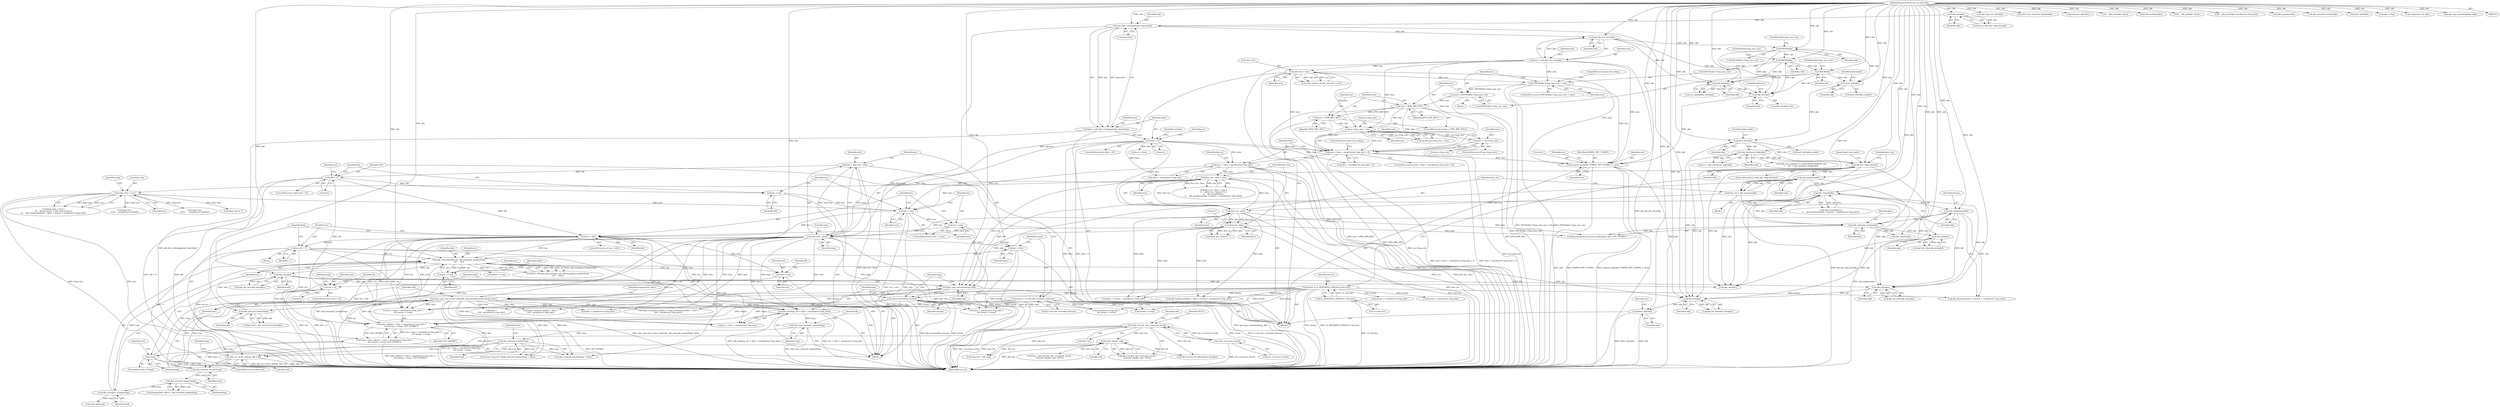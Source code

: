 digraph "0_linux_2423496af35d94a87156b063ea5cedffc10a70a1_0@API" {
"1000948" [label="(Call,kfree_skb(skb))"];
"1000945" [label="(Call,skb_dst(skb))"];
"1000842" [label="(Call,skb_copy_bits(skb, ptr, skb_transport_header(frag),\n\t\t\t\t     len))"];
"1000820" [label="(Call,skb_network_header(skb))"];
"1000807" [label="(Call,skb_copy_from_linear_data(skb, skb_network_header(frag), hlen))"];
"1000762" [label="(Call,ip6_copy_metadata(frag, skb))"];
"1000748" [label="(Call,!frag)"];
"1000733" [label="(Call,frag = alloc_skb(len + hlen + sizeof(struct frag_hdr) +\n\t\t\t\t hroom + troom, GFP_ATOMIC))"];
"1000735" [label="(Call,alloc_skb(len + hlen + sizeof(struct frag_hdr) +\n\t\t\t\t hroom + troom, GFP_ATOMIC))"];
"1000726" [label="(Call,len < left)"];
"1000719" [label="(Call,len > mtu)"];
"1000715" [label="(Call,len = left)"];
"1000710" [label="(Call,left > 0)"];
"1000858" [label="(Call,left > 0)"];
"1000848" [label="(Call,left -= len)"];
"1000690" [label="(Call,left = skb->len - hlen)"];
"1000692" [label="(Call,skb->len - hlen)"];
"1000201" [label="(Call,skb->len > mtu)"];
"1000190" [label="(Call,mtu = ip6_skb_dst_mtu(skb))"];
"1000192" [label="(Call,ip6_skb_dst_mtu(skb))"];
"1000173" [label="(Call,ip6_find_1stfragopt(skb, &prevhdr))"];
"1000131" [label="(Call,skb_dst(skb))"];
"1000122" [label="(MethodParameterIn,struct sk_buff *skb)"];
"1000321" [label="(Call,first_len - hlen)"];
"1000315" [label="(Call,first_len - hlen)"];
"1000307" [label="(Call,first_len = skb_pagelen(skb))"];
"1000309" [label="(Call,skb_pagelen(skb))"];
"1000303" [label="(Call,skb_has_frag_list(skb))"];
"1000291" [label="(Call,skb_checksum_help(skb))"];
"1000279" [label="(Call,ipv6_hdr(skb))"];
"1000274" [label="(Call,ipv6_hdr(skb))"];
"1000224" [label="(Call,IP6CB(skb))"];
"1000216" [label="(Call,IP6CB(skb))"];
"1000209" [label="(Call,IP6CB(skb))"];
"1000178" [label="(Call,hlen < 0)"];
"1000171" [label="(Call,hlen = ip6_find_1stfragopt(skb, &prevhdr))"];
"1000339" [label="(Call,frag->len > mtu)"];
"1000314" [label="(Call,first_len - hlen > mtu)"];
"1000262" [label="(Call,mtu -= hlen + sizeof(struct frag_hdr))"];
"1000253" [label="(Call,mtu < hlen + sizeof(struct frag_hdr) + 8)"];
"1000247" [label="(Call,mtu = np->frag_size)"];
"1000237" [label="(Call,np->frag_size < mtu)"];
"1000228" [label="(Call,mtu < IPV6_MIN_MTU)"];
"1000221" [label="(Call,mtu = IP6CB(skb)->frag_max_size)"];
"1000214" [label="(Call,IP6CB(skb)->frag_max_size > mtu)"];
"1000231" [label="(Call,mtu = IPV6_MIN_MTU)"];
"1000722" [label="(Call,len = mtu)"];
"1000730" [label="(Call,len &= ~7)"];
"1000765" [label="(Call,skb_reserve(frag, hroom))"];
"1000294" [label="(Call,hroom = LL_RESERVED_SPACE(rt->dst.dev))"];
"1000296" [label="(Call,LL_RESERVED_SPACE(rt->dst.dev))"];
"1000700" [label="(Call,troom = rt->dst.dev->needed_tailroom)"];
"1000897" [label="(Call,skb_dst(skb))"];
"1000329" [label="(Call,skb_headroom(skb))"];
"1000326" [label="(Call,skb_cloned(skb))"];
"1000809" [label="(Call,skb_network_header(frag))"];
"1000802" [label="(Call,skb_set_owner_w(frag, skb->sk))"];
"1000783" [label="(Call,skb_network_header(frag))"];
"1000776" [label="(Call,skb_reset_network_header(frag))"];
"1000768" [label="(Call,skb_put(frag, len + hlen + sizeof(struct frag_hdr)))"];
"1000143" [label="(Call,inet6_sk(skb->sk))"];
"1000137" [label="(Call,skb->sk && !dev_recursion_level())"];
"1000141" [label="(Call,!dev_recursion_level())"];
"1000879" [label="(Call,ptr += len)"];
"1000697" [label="(Call,ptr = hlen)"];
"1000845" [label="(Call,skb_transport_header(frag))"];
"1000814" [label="(Call,skb_network_header(frag))"];
"1000754" [label="(Call,skb_dst(skb))"];
"1000932" [label="(Call,icmpv6_send(skb, ICMPV6_PKT_TOOBIG, 0, mtu))"];
"1000929" [label="(Call,skb_dst(skb))"];
"1000917" [label="(Call,skb_dst(skb))"];
"1000420" [label="(Call,skb_dst(skb))"];
"1000409" [label="(Call,skb_network_header(skb))"];
"1000869" [label="(Call,ipv6_hdr(frag))"];
"1000731" [label="(Identifier,len)"];
"1000700" [label="(Call,troom = rt->dst.dev->needed_tailroom)"];
"1000227" [label="(ControlStructure,if (mtu < IPV6_MIN_MTU))"];
"1000419" [label="(Call,ip6_dst_idev(skb_dst(skb)))"];
"1000171" [label="(Call,hlen = ip6_find_1stfragopt(skb, &prevhdr))"];
"1000307" [label="(Call,first_len = skb_pagelen(skb))"];
"1000141" [label="(Call,!dev_recursion_level())"];
"1000193" [label="(Identifier,skb)"];
"1000202" [label="(Call,skb->len)"];
"1000930" [label="(Identifier,skb)"];
"1000786" [label="(Call,frag->transport_header = (frag->network_header + hlen +\n\t\t\t\t\t  sizeof(struct frag_hdr)))"];
"1000693" [label="(Call,skb->len)"];
"1000129" [label="(Call,(struct rt6_info *)skb_dst(skb))"];
"1000324" [label="(Literal,7)"];
"1000295" [label="(Identifier,hroom)"];
"1000764" [label="(Identifier,skb)"];
"1000726" [label="(Call,len < left)"];
"1000689" [label="(JumpTarget,slow_path:)"];
"1000330" [label="(Identifier,skb)"];
"1000327" [label="(Identifier,skb)"];
"1000718" [label="(ControlStructure,if (len > mtu))"];
"1000233" [label="(Identifier,IPV6_MIN_MTU)"];
"1000302" [label="(ControlStructure,if (skb_has_frag_list(skb)))"];
"1000782" [label="(Call,skb_network_header(frag) + hlen)"];
"1000254" [label="(Identifier,mtu)"];
"1000765" [label="(Call,skb_reserve(frag, hroom))"];
"1000269" [label="(Identifier,frag_id)"];
"1000821" [label="(Identifier,skb)"];
"1000780" [label="(Call,(struct frag_hdr *)(skb_network_header(frag) + hlen))"];
"1000932" [label="(Call,icmpv6_send(skb, ICMPV6_PKT_TOOBIG, 0, mtu))"];
"1000210" [label="(Identifier,skb)"];
"1000223" [label="(Call,IP6CB(skb)->frag_max_size)"];
"1000218" [label="(FieldIdentifier,frag_max_size)"];
"1000243" [label="(ControlStructure,if (np->frag_size))"];
"1000212" [label="(Block,)"];
"1000296" [label="(Call,LL_RESERVED_SPACE(rt->dst.dev))"];
"1000783" [label="(Call,skb_network_header(frag))"];
"1000912" [label="(Call,skb->sk && dst_allfrag(skb_dst(skb)))"];
"1000727" [label="(Identifier,len)"];
"1000431" [label="(Call,skb_shinfo(skb))"];
"1000747" [label="(ControlStructure,if (!frag))"];
"1000262" [label="(Call,mtu -= hlen + sizeof(struct frag_hdr))"];
"1000859" [label="(Identifier,left)"];
"1000844" [label="(Identifier,ptr)"];
"1000255" [label="(Call,hlen + sizeof(struct frag_hdr) + 8)"];
"1000813" [label="(Identifier,fragnexthdr_offset)"];
"1000785" [label="(Identifier,hlen)"];
"1000377" [label="(Call,frag->sk = skb->sk)"];
"1000901" [label="(Identifier,net)"];
"1000297" [label="(Call,rt->dst.dev)"];
"1000847" [label="(Identifier,len)"];
"1000820" [label="(Call,skb_network_header(skb))"];
"1000221" [label="(Call,mtu = IP6CB(skb)->frag_max_size)"];
"1000187" [label="(Identifier,nexthdr)"];
"1000723" [label="(Identifier,len)"];
"1000794" [label="(Call,hlen +\n\t\t\t\t\t  sizeof(struct frag_hdr))"];
"1000183" [label="(Identifier,err)"];
"1000949" [label="(Identifier,skb)"];
"1000338" [label="(Call,frag->len > mtu ||\n\t\t\t    ((frag->len & 7) && frag->next) ||\n\t\t\t    skb_headroom(frag) < (hlen + hroom + sizeof(struct frag_hdr)))"];
"1000807" [label="(Call,skb_copy_from_linear_data(skb, skb_network_header(frag), hlen))"];
"1000328" [label="(Call,skb_headroom(skb) < (hroom + sizeof(struct frag_hdr)))"];
"1000354" [label="(Call,skb_headroom(frag) < (hlen + hroom + sizeof(struct frag_hdr)))"];
"1000138" [label="(Call,skb->sk)"];
"1000846" [label="(Identifier,frag)"];
"1000326" [label="(Call,skb_cloned(skb))"];
"1000896" [label="(Call,ip6_dst_idev(skb_dst(skb)))"];
"1000944" [label="(Call,ip6_dst_idev(skb_dst(skb)))"];
"1000434" [label="(Call,skb_frag_list_init(skb))"];
"1000225" [label="(Identifier,skb)"];
"1000736" [label="(Call,len + hlen + sizeof(struct frag_hdr) +\n\t\t\t\t hroom + troom)"];
"1000314" [label="(Call,first_len - hlen > mtu)"];
"1000321" [label="(Call,first_len - hlen)"];
"1000172" [label="(Identifier,hlen)"];
"1000722" [label="(Call,len = mtu)"];
"1000215" [label="(Call,IP6CB(skb)->frag_max_size)"];
"1000348" [label="(Identifier,frag)"];
"1000815" [label="(Identifier,frag)"];
"1000934" [label="(Identifier,ICMPV6_PKT_TOOBIG)"];
"1000409" [label="(Call,skb_network_header(skb))"];
"1000790" [label="(Call,frag->network_header + hlen +\n\t\t\t\t\t  sizeof(struct frag_hdr))"];
"1000320" [label="(Call,(first_len - hlen) & 7)"];
"1000281" [label="(FieldIdentifier,saddr)"];
"1000743" [label="(Call,hroom + troom)"];
"1000274" [label="(Call,ipv6_hdr(skb))"];
"1000217" [label="(Identifier,skb)"];
"1000174" [label="(Identifier,skb)"];
"1000733" [label="(Call,frag = alloc_skb(len + hlen + sizeof(struct frag_hdr) +\n\t\t\t\t hroom + troom, GFP_ATOMIC))"];
"1000248" [label="(Identifier,mtu)"];
"1000809" [label="(Call,skb_network_header(frag))"];
"1000137" [label="(Call,skb->sk && !dev_recursion_level())"];
"1000124" [label="(Block,)"];
"1000318" [label="(Identifier,mtu)"];
"1000697" [label="(Call,ptr = hlen)"];
"1000261" [label="(ControlStructure,goto fail_toobig;)"];
"1000214" [label="(Call,IP6CB(skb)->frag_max_size > mtu)"];
"1000763" [label="(Identifier,frag)"];
"1000716" [label="(Identifier,len)"];
"1000147" [label="(Identifier,NULL)"];
"1000273" [label="(Call,ipv6_hdr(skb)->daddr)"];
"1000903" [label="(Call,skb_dst(skb))"];
"1000450" [label="(Call,skb_reset_network_header(skb))"];
"1000933" [label="(Identifier,skb)"];
"1000213" [label="(ControlStructure,if (IP6CB(skb)->frag_max_size > mtu))"];
"1000323" [label="(Identifier,hlen)"];
"1000122" [label="(MethodParameterIn,struct sk_buff *skb)"];
"1000224" [label="(Call,IP6CB(skb))"];
"1000691" [label="(Identifier,left)"];
"1000710" [label="(Call,left > 0)"];
"1000696" [label="(Identifier,hlen)"];
"1000810" [label="(Identifier,frag)"];
"1000241" [label="(Identifier,mtu)"];
"1000766" [label="(Identifier,frag)"];
"1000175" [label="(Call,&prevhdr)"];
"1000408" [label="(Call,kmemdup(skb_network_header(skb), hlen, GFP_ATOMIC))"];
"1000178" [label="(Call,hlen < 0)"];
"1000929" [label="(Call,skb_dst(skb))"];
"1000712" [label="(Literal,0)"];
"1000304" [label="(Identifier,skb)"];
"1000883" [label="(Identifier,offset)"];
"1000762" [label="(Call,ip6_copy_metadata(frag, skb))"];
"1000717" [label="(Identifier,left)"];
"1000292" [label="(Identifier,skb)"];
"1000754" [label="(Call,skb_dst(skb))"];
"1000845" [label="(Call,skb_transport_header(frag))"];
"1000275" [label="(Identifier,skb)"];
"1000228" [label="(Call,mtu < IPV6_MIN_MTU)"];
"1000713" [label="(Block,)"];
"1000143" [label="(Call,inet6_sk(skb->sk))"];
"1000724" [label="(Identifier,mtu)"];
"1000331" [label="(Call,hroom + sizeof(struct frag_hdr))"];
"1000777" [label="(Identifier,frag)"];
"1000359" [label="(Call,hroom + sizeof(struct frag_hdr))"];
"1000173" [label="(Call,ip6_find_1stfragopt(skb, &prevhdr))"];
"1000719" [label="(Call,len > mtu)"];
"1000222" [label="(Identifier,mtu)"];
"1000772" [label="(Call,hlen + sizeof(struct frag_hdr))"];
"1000720" [label="(Identifier,len)"];
"1000748" [label="(Call,!frag)"];
"1000945" [label="(Call,skb_dst(skb))"];
"1000735" [label="(Call,alloc_skb(len + hlen + sizeof(struct frag_hdr) +\n\t\t\t\t hroom + troom, GFP_ATOMIC))"];
"1000357" [label="(Call,hlen + hroom + sizeof(struct frag_hdr))"];
"1000134" [label="(Call,*np = skb->sk && !dev_recursion_level() ?\n\t\t\t\tinet6_sk(skb->sk) : NULL)"];
"1000322" [label="(Identifier,first_len)"];
"1000315" [label="(Call,first_len - hlen)"];
"1000236" [label="(Identifier,np)"];
"1000729" [label="(Block,)"];
"1000768" [label="(Call,skb_put(frag, len + hlen + sizeof(struct frag_hdr)))"];
"1000280" [label="(Identifier,skb)"];
"1000235" [label="(Call,np && np->frag_size < mtu)"];
"1000196" [label="(Call,!skb->ignore_df && skb->len > mtu)"];
"1000906" [label="(Call,consume_skb(skb))"];
"1000309" [label="(Call,skb_pagelen(skb))"];
"1000863" [label="(Identifier,fh)"];
"1000447" [label="(Call,__skb_push(skb, hlen))"];
"1000849" [label="(Identifier,left)"];
"1000488" [label="(Call,skb_headlen(skb))"];
"1000587" [label="(Call,frag->len -\n\t\t\t\t\t\t      sizeof(struct ipv6hdr))"];
"1000740" [label="(Call,sizeof(struct frag_hdr) +\n\t\t\t\t hroom + troom)"];
"1000436" [label="(Call,__skb_pull(skb, hlen))"];
"1000144" [label="(Call,skb->sk)"];
"1000928" [label="(Call,skb_dst(skb)->dev)"];
"1000841" [label="(Call,BUG_ON(skb_copy_bits(skb, ptr, skb_transport_header(frag),\n\t\t\t\t     len)))"];
"1000316" [label="(Identifier,first_len)"];
"1000283" [label="(Call,skb->ip_summed == CHECKSUM_PARTIAL &&\n\t    (err = skb_checksum_help(skb)))"];
"1000725" [label="(ControlStructure,if (len < left))"];
"1000305" [label="(Block,)"];
"1000289" [label="(Call,err = skb_checksum_help(skb))"];
"1000252" [label="(ControlStructure,if (mtu < hlen + sizeof(struct frag_hdr) + 8))"];
"1000755" [label="(Identifier,skb)"];
"1000421" [label="(Identifier,skb)"];
"1000339" [label="(Call,frag->len > mtu)"];
"1000690" [label="(Call,left = skb->len - hlen)"];
"1000952" [label="(MethodReturn,int)"];
"1000303" [label="(Call,skb_has_frag_list(skb))"];
"1000850" [label="(Identifier,len)"];
"1000219" [label="(Identifier,mtu)"];
"1000804" [label="(Call,skb->sk)"];
"1000752" [label="(Identifier,net)"];
"1000443" [label="(Call,__skb_push(skb, sizeof(struct frag_hdr)))"];
"1000699" [label="(Identifier,hlen)"];
"1000294" [label="(Call,hroom = LL_RESERVED_SPACE(rt->dst.dev))"];
"1000946" [label="(Identifier,skb)"];
"1000734" [label="(Identifier,frag)"];
"1000779" [label="(Identifier,fh)"];
"1000698" [label="(Identifier,ptr)"];
"1000229" [label="(Identifier,mtu)"];
"1000728" [label="(Identifier,left)"];
"1000340" [label="(Call,frag->len)"];
"1000808" [label="(Identifier,skb)"];
"1000332" [label="(Identifier,hroom)"];
"1000192" [label="(Call,ip6_skb_dst_mtu(skb))"];
"1000177" [label="(ControlStructure,if (hlen < 0))"];
"1000898" [label="(Identifier,skb)"];
"1000231" [label="(Call,mtu = IPV6_MIN_MTU)"];
"1000818" [label="(Call,prevhdr - skb_network_header(skb))"];
"1000784" [label="(Identifier,frag)"];
"1000346" [label="(Call,frag->len & 7)"];
"1000480" [label="(Call,skb_pagelen(skb))"];
"1000182" [label="(Call,err = hlen)"];
"1000948" [label="(Call,kfree_skb(skb))"];
"1000879" [label="(Call,ptr += len)"];
"1000343" [label="(Identifier,mtu)"];
"1000131" [label="(Call,skb_dst(skb))"];
"1000453" [label="(Call,skb_network_header(skb))"];
"1000497" [label="(Call,ipv6_hdr(skb))"];
"1000132" [label="(Identifier,skb)"];
"1000951" [label="(Identifier,err)"];
"1000619" [label="(Call,skb = frag)"];
"1000249" [label="(Call,np->frag_size)"];
"1000848" [label="(Call,left -= len)"];
"1000278" [label="(Call,ipv6_hdr(skb)->saddr)"];
"1000598" [label="(Call,output(net, sk, skb))"];
"1000179" [label="(Identifier,hlen)"];
"1000279" [label="(Call,ipv6_hdr(skb))"];
"1000769" [label="(Identifier,frag)"];
"1000702" [label="(Call,rt->dst.dev->needed_tailroom)"];
"1000798" [label="(ControlStructure,if (skb->sk))"];
"1000593" [label="(Call,ip6_copy_metadata(frag, skb))"];
"1000918" [label="(Identifier,skb)"];
"1000237" [label="(Call,np->frag_size < mtu)"];
"1000882" [label="(Call,offset += len)"];
"1000209" [label="(Call,IP6CB(skb))"];
"1000226" [label="(FieldIdentifier,frag_max_size)"];
"1000145" [label="(Identifier,skb)"];
"1000142" [label="(Call,dev_recursion_level())"];
"1000205" [label="(Identifier,mtu)"];
"1000814" [label="(Call,skb_network_header(frag))"];
"1000881" [label="(Identifier,len)"];
"1000853" [label="(Identifier,fh)"];
"1000325" [label="(Call,skb_cloned(skb) ||\n\t\t    skb_headroom(skb) < (hroom + sizeof(struct frag_hdr)))"];
"1000916" [label="(Call,dst_allfrag(skb_dst(skb)))"];
"1000770" [label="(Call,len + hlen + sizeof(struct frag_hdr))"];
"1000858" [label="(Call,left > 0)"];
"1000238" [label="(Call,np->frag_size)"];
"1000308" [label="(Identifier,first_len)"];
"1000730" [label="(Call,len &= ~7)"];
"1000201" [label="(Call,skb->len > mtu)"];
"1000211" [label="(FieldIdentifier,frag_max_size)"];
"1000253" [label="(Call,mtu < hlen + sizeof(struct frag_hdr) + 8)"];
"1000291" [label="(Call,skb_checksum_help(skb))"];
"1000732" [label="(Identifier,~7)"];
"1000317" [label="(Identifier,hlen)"];
"1000329" [label="(Call,skb_headroom(skb))"];
"1000208" [label="(Call,IP6CB(skb)->frag_max_size)"];
"1000803" [label="(Identifier,frag)"];
"1000180" [label="(Literal,0)"];
"1000276" [label="(FieldIdentifier,daddr)"];
"1000232" [label="(Identifier,mtu)"];
"1000897" [label="(Call,skb_dst(skb))"];
"1000873" [label="(Call,frag->len -\n\t\t\t\t\t\t    sizeof(struct ipv6hdr))"];
"1000753" [label="(Call,ip6_dst_idev(skb_dst(skb)))"];
"1000410" [label="(Identifier,skb)"];
"1000936" [label="(Identifier,mtu)"];
"1000216" [label="(Call,IP6CB(skb))"];
"1000264" [label="(Call,hlen + sizeof(struct frag_hdr))"];
"1000190" [label="(Call,mtu = ip6_skb_dst_mtu(skb))"];
"1000746" [label="(Identifier,GFP_ATOMIC)"];
"1000917" [label="(Call,skb_dst(skb))"];
"1000313" [label="(Call,first_len - hlen > mtu ||\n\t\t    ((first_len - hlen) & 7) ||\n\t\t    skb_cloned(skb) ||\n\t\t    skb_headroom(skb) < (hroom + sizeof(struct frag_hdr)))"];
"1000767" [label="(Identifier,hroom)"];
"1000310" [label="(Identifier,skb)"];
"1000136" [label="(Call,skb->sk && !dev_recursion_level() ?\n\t\t\t\tinet6_sk(skb->sk) : NULL)"];
"1000721" [label="(Identifier,mtu)"];
"1000711" [label="(Identifier,left)"];
"1000191" [label="(Identifier,mtu)"];
"1000880" [label="(Identifier,ptr)"];
"1000935" [label="(Literal,0)"];
"1000709" [label="(ControlStructure,while (left > 0))"];
"1000931" [label="(FieldIdentifier,dev)"];
"1000247" [label="(Call,mtu = np->frag_size)"];
"1000843" [label="(Identifier,skb)"];
"1000692" [label="(Call,skb->len - hlen)"];
"1000857" [label="(ControlStructure,if (left > 0))"];
"1000263" [label="(Identifier,mtu)"];
"1000220" [label="(ControlStructure,goto fail_toobig;)"];
"1000199" [label="(Identifier,skb)"];
"1000749" [label="(Identifier,frag)"];
"1000701" [label="(Identifier,troom)"];
"1000842" [label="(Call,skb_copy_bits(skb, ptr, skb_transport_header(frag),\n\t\t\t\t     len))"];
"1000860" [label="(Literal,0)"];
"1000230" [label="(Identifier,IPV6_MIN_MTU)"];
"1000738" [label="(Call,hlen + sizeof(struct frag_hdr) +\n\t\t\t\t hroom + troom)"];
"1000420" [label="(Call,skb_dst(skb))"];
"1000802" [label="(Call,skb_set_owner_w(frag, skb->sk))"];
"1000938" [label="(Identifier,err)"];
"1000870" [label="(Identifier,frag)"];
"1000715" [label="(Call,len = left)"];
"1000811" [label="(Identifier,hlen)"];
"1000812" [label="(Call,fragnexthdr_offset = skb_network_header(frag))"];
"1000776" [label="(Call,skb_reset_network_header(frag))"];
"1000411" [label="(Identifier,hlen)"];
"1000948" -> "1000124"  [label="AST: "];
"1000948" -> "1000949"  [label="CFG: "];
"1000949" -> "1000948"  [label="AST: "];
"1000951" -> "1000948"  [label="CFG: "];
"1000948" -> "1000952"  [label="DDG: kfree_skb(skb)"];
"1000948" -> "1000952"  [label="DDG: skb"];
"1000945" -> "1000948"  [label="DDG: skb"];
"1000122" -> "1000948"  [label="DDG: skb"];
"1000945" -> "1000944"  [label="AST: "];
"1000945" -> "1000946"  [label="CFG: "];
"1000946" -> "1000945"  [label="AST: "];
"1000944" -> "1000945"  [label="CFG: "];
"1000945" -> "1000944"  [label="DDG: skb"];
"1000842" -> "1000945"  [label="DDG: skb"];
"1000291" -> "1000945"  [label="DDG: skb"];
"1000279" -> "1000945"  [label="DDG: skb"];
"1000754" -> "1000945"  [label="DDG: skb"];
"1000932" -> "1000945"  [label="DDG: skb"];
"1000173" -> "1000945"  [label="DDG: skb"];
"1000420" -> "1000945"  [label="DDG: skb"];
"1000122" -> "1000945"  [label="DDG: skb"];
"1000842" -> "1000841"  [label="AST: "];
"1000842" -> "1000847"  [label="CFG: "];
"1000843" -> "1000842"  [label="AST: "];
"1000844" -> "1000842"  [label="AST: "];
"1000845" -> "1000842"  [label="AST: "];
"1000847" -> "1000842"  [label="AST: "];
"1000841" -> "1000842"  [label="CFG: "];
"1000842" -> "1000952"  [label="DDG: skb_transport_header(frag)"];
"1000842" -> "1000841"  [label="DDG: skb"];
"1000842" -> "1000841"  [label="DDG: ptr"];
"1000842" -> "1000841"  [label="DDG: skb_transport_header(frag)"];
"1000842" -> "1000841"  [label="DDG: len"];
"1000820" -> "1000842"  [label="DDG: skb"];
"1000122" -> "1000842"  [label="DDG: skb"];
"1000879" -> "1000842"  [label="DDG: ptr"];
"1000697" -> "1000842"  [label="DDG: ptr"];
"1000845" -> "1000842"  [label="DDG: frag"];
"1000726" -> "1000842"  [label="DDG: len"];
"1000730" -> "1000842"  [label="DDG: len"];
"1000842" -> "1000848"  [label="DDG: len"];
"1000842" -> "1000879"  [label="DDG: len"];
"1000842" -> "1000879"  [label="DDG: ptr"];
"1000842" -> "1000882"  [label="DDG: len"];
"1000842" -> "1000897"  [label="DDG: skb"];
"1000820" -> "1000818"  [label="AST: "];
"1000820" -> "1000821"  [label="CFG: "];
"1000821" -> "1000820"  [label="AST: "];
"1000818" -> "1000820"  [label="CFG: "];
"1000820" -> "1000818"  [label="DDG: skb"];
"1000807" -> "1000820"  [label="DDG: skb"];
"1000122" -> "1000820"  [label="DDG: skb"];
"1000807" -> "1000713"  [label="AST: "];
"1000807" -> "1000811"  [label="CFG: "];
"1000808" -> "1000807"  [label="AST: "];
"1000809" -> "1000807"  [label="AST: "];
"1000811" -> "1000807"  [label="AST: "];
"1000813" -> "1000807"  [label="CFG: "];
"1000807" -> "1000952"  [label="DDG: skb_copy_from_linear_data(skb, skb_network_header(frag), hlen)"];
"1000807" -> "1000952"  [label="DDG: hlen"];
"1000807" -> "1000735"  [label="DDG: hlen"];
"1000807" -> "1000736"  [label="DDG: hlen"];
"1000807" -> "1000738"  [label="DDG: hlen"];
"1000807" -> "1000768"  [label="DDG: hlen"];
"1000807" -> "1000770"  [label="DDG: hlen"];
"1000807" -> "1000772"  [label="DDG: hlen"];
"1000807" -> "1000780"  [label="DDG: hlen"];
"1000807" -> "1000782"  [label="DDG: hlen"];
"1000807" -> "1000786"  [label="DDG: hlen"];
"1000807" -> "1000790"  [label="DDG: hlen"];
"1000807" -> "1000794"  [label="DDG: hlen"];
"1000762" -> "1000807"  [label="DDG: skb"];
"1000122" -> "1000807"  [label="DDG: skb"];
"1000809" -> "1000807"  [label="DDG: frag"];
"1000692" -> "1000807"  [label="DDG: hlen"];
"1000762" -> "1000713"  [label="AST: "];
"1000762" -> "1000764"  [label="CFG: "];
"1000763" -> "1000762"  [label="AST: "];
"1000764" -> "1000762"  [label="AST: "];
"1000766" -> "1000762"  [label="CFG: "];
"1000762" -> "1000952"  [label="DDG: ip6_copy_metadata(frag, skb)"];
"1000748" -> "1000762"  [label="DDG: frag"];
"1000309" -> "1000762"  [label="DDG: skb"];
"1000303" -> "1000762"  [label="DDG: skb"];
"1000897" -> "1000762"  [label="DDG: skb"];
"1000329" -> "1000762"  [label="DDG: skb"];
"1000326" -> "1000762"  [label="DDG: skb"];
"1000122" -> "1000762"  [label="DDG: skb"];
"1000762" -> "1000765"  [label="DDG: frag"];
"1000748" -> "1000747"  [label="AST: "];
"1000748" -> "1000749"  [label="CFG: "];
"1000749" -> "1000748"  [label="AST: "];
"1000752" -> "1000748"  [label="CFG: "];
"1000763" -> "1000748"  [label="CFG: "];
"1000748" -> "1000952"  [label="DDG: !frag"];
"1000748" -> "1000952"  [label="DDG: frag"];
"1000733" -> "1000748"  [label="DDG: frag"];
"1000733" -> "1000713"  [label="AST: "];
"1000733" -> "1000735"  [label="CFG: "];
"1000734" -> "1000733"  [label="AST: "];
"1000735" -> "1000733"  [label="AST: "];
"1000749" -> "1000733"  [label="CFG: "];
"1000733" -> "1000952"  [label="DDG: alloc_skb(len + hlen + sizeof(struct frag_hdr) +\n\t\t\t\t hroom + troom, GFP_ATOMIC)"];
"1000735" -> "1000733"  [label="DDG: len + hlen + sizeof(struct frag_hdr) +\n\t\t\t\t hroom + troom"];
"1000735" -> "1000733"  [label="DDG: GFP_ATOMIC"];
"1000735" -> "1000746"  [label="CFG: "];
"1000736" -> "1000735"  [label="AST: "];
"1000746" -> "1000735"  [label="AST: "];
"1000735" -> "1000952"  [label="DDG: GFP_ATOMIC"];
"1000735" -> "1000952"  [label="DDG: len + hlen + sizeof(struct frag_hdr) +\n\t\t\t\t hroom + troom"];
"1000726" -> "1000735"  [label="DDG: len"];
"1000730" -> "1000735"  [label="DDG: len"];
"1000692" -> "1000735"  [label="DDG: hlen"];
"1000765" -> "1000735"  [label="DDG: hroom"];
"1000294" -> "1000735"  [label="DDG: hroom"];
"1000700" -> "1000735"  [label="DDG: troom"];
"1000726" -> "1000725"  [label="AST: "];
"1000726" -> "1000728"  [label="CFG: "];
"1000727" -> "1000726"  [label="AST: "];
"1000728" -> "1000726"  [label="AST: "];
"1000731" -> "1000726"  [label="CFG: "];
"1000734" -> "1000726"  [label="CFG: "];
"1000726" -> "1000952"  [label="DDG: len < left"];
"1000726" -> "1000952"  [label="DDG: left"];
"1000719" -> "1000726"  [label="DDG: len"];
"1000722" -> "1000726"  [label="DDG: len"];
"1000710" -> "1000726"  [label="DDG: left"];
"1000726" -> "1000730"  [label="DDG: len"];
"1000726" -> "1000736"  [label="DDG: len"];
"1000726" -> "1000768"  [label="DDG: len"];
"1000726" -> "1000770"  [label="DDG: len"];
"1000726" -> "1000848"  [label="DDG: left"];
"1000719" -> "1000718"  [label="AST: "];
"1000719" -> "1000721"  [label="CFG: "];
"1000720" -> "1000719"  [label="AST: "];
"1000721" -> "1000719"  [label="AST: "];
"1000723" -> "1000719"  [label="CFG: "];
"1000727" -> "1000719"  [label="CFG: "];
"1000719" -> "1000952"  [label="DDG: mtu"];
"1000719" -> "1000952"  [label="DDG: len > mtu"];
"1000715" -> "1000719"  [label="DDG: len"];
"1000339" -> "1000719"  [label="DDG: mtu"];
"1000314" -> "1000719"  [label="DDG: mtu"];
"1000262" -> "1000719"  [label="DDG: mtu"];
"1000719" -> "1000722"  [label="DDG: mtu"];
"1000715" -> "1000713"  [label="AST: "];
"1000715" -> "1000717"  [label="CFG: "];
"1000716" -> "1000715"  [label="AST: "];
"1000717" -> "1000715"  [label="AST: "];
"1000720" -> "1000715"  [label="CFG: "];
"1000710" -> "1000715"  [label="DDG: left"];
"1000710" -> "1000709"  [label="AST: "];
"1000710" -> "1000712"  [label="CFG: "];
"1000711" -> "1000710"  [label="AST: "];
"1000712" -> "1000710"  [label="AST: "];
"1000716" -> "1000710"  [label="CFG: "];
"1000901" -> "1000710"  [label="CFG: "];
"1000710" -> "1000952"  [label="DDG: left"];
"1000710" -> "1000952"  [label="DDG: left > 0"];
"1000858" -> "1000710"  [label="DDG: left"];
"1000690" -> "1000710"  [label="DDG: left"];
"1000858" -> "1000857"  [label="AST: "];
"1000858" -> "1000860"  [label="CFG: "];
"1000859" -> "1000858"  [label="AST: "];
"1000860" -> "1000858"  [label="AST: "];
"1000863" -> "1000858"  [label="CFG: "];
"1000870" -> "1000858"  [label="CFG: "];
"1000858" -> "1000952"  [label="DDG: left > 0"];
"1000858" -> "1000952"  [label="DDG: left"];
"1000848" -> "1000858"  [label="DDG: left"];
"1000848" -> "1000713"  [label="AST: "];
"1000848" -> "1000850"  [label="CFG: "];
"1000849" -> "1000848"  [label="AST: "];
"1000850" -> "1000848"  [label="AST: "];
"1000853" -> "1000848"  [label="CFG: "];
"1000690" -> "1000124"  [label="AST: "];
"1000690" -> "1000692"  [label="CFG: "];
"1000691" -> "1000690"  [label="AST: "];
"1000692" -> "1000690"  [label="AST: "];
"1000698" -> "1000690"  [label="CFG: "];
"1000690" -> "1000952"  [label="DDG: skb->len - hlen"];
"1000692" -> "1000690"  [label="DDG: skb->len"];
"1000692" -> "1000690"  [label="DDG: hlen"];
"1000692" -> "1000696"  [label="CFG: "];
"1000693" -> "1000692"  [label="AST: "];
"1000696" -> "1000692"  [label="AST: "];
"1000692" -> "1000952"  [label="DDG: skb->len"];
"1000201" -> "1000692"  [label="DDG: skb->len"];
"1000321" -> "1000692"  [label="DDG: hlen"];
"1000315" -> "1000692"  [label="DDG: hlen"];
"1000178" -> "1000692"  [label="DDG: hlen"];
"1000692" -> "1000697"  [label="DDG: hlen"];
"1000692" -> "1000736"  [label="DDG: hlen"];
"1000692" -> "1000738"  [label="DDG: hlen"];
"1000692" -> "1000768"  [label="DDG: hlen"];
"1000692" -> "1000770"  [label="DDG: hlen"];
"1000692" -> "1000772"  [label="DDG: hlen"];
"1000692" -> "1000780"  [label="DDG: hlen"];
"1000692" -> "1000782"  [label="DDG: hlen"];
"1000692" -> "1000786"  [label="DDG: hlen"];
"1000692" -> "1000790"  [label="DDG: hlen"];
"1000692" -> "1000794"  [label="DDG: hlen"];
"1000201" -> "1000196"  [label="AST: "];
"1000201" -> "1000205"  [label="CFG: "];
"1000202" -> "1000201"  [label="AST: "];
"1000205" -> "1000201"  [label="AST: "];
"1000196" -> "1000201"  [label="CFG: "];
"1000201" -> "1000952"  [label="DDG: skb->len"];
"1000201" -> "1000196"  [label="DDG: skb->len"];
"1000201" -> "1000196"  [label="DDG: mtu"];
"1000190" -> "1000201"  [label="DDG: mtu"];
"1000201" -> "1000214"  [label="DDG: mtu"];
"1000201" -> "1000237"  [label="DDG: mtu"];
"1000201" -> "1000253"  [label="DDG: mtu"];
"1000201" -> "1000932"  [label="DDG: mtu"];
"1000190" -> "1000124"  [label="AST: "];
"1000190" -> "1000192"  [label="CFG: "];
"1000191" -> "1000190"  [label="AST: "];
"1000192" -> "1000190"  [label="AST: "];
"1000199" -> "1000190"  [label="CFG: "];
"1000190" -> "1000952"  [label="DDG: ip6_skb_dst_mtu(skb)"];
"1000192" -> "1000190"  [label="DDG: skb"];
"1000190" -> "1000214"  [label="DDG: mtu"];
"1000190" -> "1000237"  [label="DDG: mtu"];
"1000190" -> "1000253"  [label="DDG: mtu"];
"1000190" -> "1000932"  [label="DDG: mtu"];
"1000192" -> "1000193"  [label="CFG: "];
"1000193" -> "1000192"  [label="AST: "];
"1000173" -> "1000192"  [label="DDG: skb"];
"1000122" -> "1000192"  [label="DDG: skb"];
"1000192" -> "1000209"  [label="DDG: skb"];
"1000192" -> "1000917"  [label="DDG: skb"];
"1000192" -> "1000929"  [label="DDG: skb"];
"1000173" -> "1000171"  [label="AST: "];
"1000173" -> "1000175"  [label="CFG: "];
"1000174" -> "1000173"  [label="AST: "];
"1000175" -> "1000173"  [label="AST: "];
"1000171" -> "1000173"  [label="CFG: "];
"1000173" -> "1000952"  [label="DDG: &prevhdr"];
"1000173" -> "1000171"  [label="DDG: skb"];
"1000173" -> "1000171"  [label="DDG: &prevhdr"];
"1000131" -> "1000173"  [label="DDG: skb"];
"1000122" -> "1000173"  [label="DDG: skb"];
"1000131" -> "1000129"  [label="AST: "];
"1000131" -> "1000132"  [label="CFG: "];
"1000132" -> "1000131"  [label="AST: "];
"1000129" -> "1000131"  [label="CFG: "];
"1000131" -> "1000129"  [label="DDG: skb"];
"1000122" -> "1000131"  [label="DDG: skb"];
"1000122" -> "1000119"  [label="AST: "];
"1000122" -> "1000952"  [label="DDG: skb"];
"1000122" -> "1000209"  [label="DDG: skb"];
"1000122" -> "1000216"  [label="DDG: skb"];
"1000122" -> "1000224"  [label="DDG: skb"];
"1000122" -> "1000274"  [label="DDG: skb"];
"1000122" -> "1000279"  [label="DDG: skb"];
"1000122" -> "1000291"  [label="DDG: skb"];
"1000122" -> "1000303"  [label="DDG: skb"];
"1000122" -> "1000309"  [label="DDG: skb"];
"1000122" -> "1000326"  [label="DDG: skb"];
"1000122" -> "1000329"  [label="DDG: skb"];
"1000122" -> "1000409"  [label="DDG: skb"];
"1000122" -> "1000420"  [label="DDG: skb"];
"1000122" -> "1000431"  [label="DDG: skb"];
"1000122" -> "1000434"  [label="DDG: skb"];
"1000122" -> "1000436"  [label="DDG: skb"];
"1000122" -> "1000443"  [label="DDG: skb"];
"1000122" -> "1000447"  [label="DDG: skb"];
"1000122" -> "1000450"  [label="DDG: skb"];
"1000122" -> "1000453"  [label="DDG: skb"];
"1000122" -> "1000480"  [label="DDG: skb"];
"1000122" -> "1000488"  [label="DDG: skb"];
"1000122" -> "1000497"  [label="DDG: skb"];
"1000122" -> "1000593"  [label="DDG: skb"];
"1000122" -> "1000598"  [label="DDG: skb"];
"1000122" -> "1000619"  [label="DDG: skb"];
"1000122" -> "1000754"  [label="DDG: skb"];
"1000122" -> "1000897"  [label="DDG: skb"];
"1000122" -> "1000903"  [label="DDG: skb"];
"1000122" -> "1000906"  [label="DDG: skb"];
"1000122" -> "1000917"  [label="DDG: skb"];
"1000122" -> "1000929"  [label="DDG: skb"];
"1000122" -> "1000932"  [label="DDG: skb"];
"1000321" -> "1000320"  [label="AST: "];
"1000321" -> "1000323"  [label="CFG: "];
"1000322" -> "1000321"  [label="AST: "];
"1000323" -> "1000321"  [label="AST: "];
"1000324" -> "1000321"  [label="CFG: "];
"1000321" -> "1000952"  [label="DDG: first_len"];
"1000321" -> "1000320"  [label="DDG: first_len"];
"1000321" -> "1000320"  [label="DDG: hlen"];
"1000315" -> "1000321"  [label="DDG: first_len"];
"1000315" -> "1000321"  [label="DDG: hlen"];
"1000321" -> "1000354"  [label="DDG: hlen"];
"1000321" -> "1000357"  [label="DDG: hlen"];
"1000321" -> "1000408"  [label="DDG: hlen"];
"1000315" -> "1000314"  [label="AST: "];
"1000315" -> "1000317"  [label="CFG: "];
"1000316" -> "1000315"  [label="AST: "];
"1000317" -> "1000315"  [label="AST: "];
"1000318" -> "1000315"  [label="CFG: "];
"1000315" -> "1000952"  [label="DDG: first_len"];
"1000315" -> "1000314"  [label="DDG: first_len"];
"1000315" -> "1000314"  [label="DDG: hlen"];
"1000307" -> "1000315"  [label="DDG: first_len"];
"1000178" -> "1000315"  [label="DDG: hlen"];
"1000315" -> "1000354"  [label="DDG: hlen"];
"1000315" -> "1000357"  [label="DDG: hlen"];
"1000315" -> "1000408"  [label="DDG: hlen"];
"1000307" -> "1000305"  [label="AST: "];
"1000307" -> "1000309"  [label="CFG: "];
"1000308" -> "1000307"  [label="AST: "];
"1000309" -> "1000307"  [label="AST: "];
"1000316" -> "1000307"  [label="CFG: "];
"1000307" -> "1000952"  [label="DDG: skb_pagelen(skb)"];
"1000309" -> "1000307"  [label="DDG: skb"];
"1000309" -> "1000310"  [label="CFG: "];
"1000310" -> "1000309"  [label="AST: "];
"1000303" -> "1000309"  [label="DDG: skb"];
"1000309" -> "1000326"  [label="DDG: skb"];
"1000309" -> "1000409"  [label="DDG: skb"];
"1000309" -> "1000754"  [label="DDG: skb"];
"1000309" -> "1000903"  [label="DDG: skb"];
"1000303" -> "1000302"  [label="AST: "];
"1000303" -> "1000304"  [label="CFG: "];
"1000304" -> "1000303"  [label="AST: "];
"1000308" -> "1000303"  [label="CFG: "];
"1000689" -> "1000303"  [label="CFG: "];
"1000303" -> "1000952"  [label="DDG: skb_has_frag_list(skb)"];
"1000291" -> "1000303"  [label="DDG: skb"];
"1000279" -> "1000303"  [label="DDG: skb"];
"1000303" -> "1000754"  [label="DDG: skb"];
"1000303" -> "1000903"  [label="DDG: skb"];
"1000291" -> "1000289"  [label="AST: "];
"1000291" -> "1000292"  [label="CFG: "];
"1000292" -> "1000291"  [label="AST: "];
"1000289" -> "1000291"  [label="CFG: "];
"1000291" -> "1000283"  [label="DDG: skb"];
"1000291" -> "1000289"  [label="DDG: skb"];
"1000279" -> "1000291"  [label="DDG: skb"];
"1000279" -> "1000278"  [label="AST: "];
"1000279" -> "1000280"  [label="CFG: "];
"1000280" -> "1000279"  [label="AST: "];
"1000281" -> "1000279"  [label="CFG: "];
"1000274" -> "1000279"  [label="DDG: skb"];
"1000274" -> "1000273"  [label="AST: "];
"1000274" -> "1000275"  [label="CFG: "];
"1000275" -> "1000274"  [label="AST: "];
"1000276" -> "1000274"  [label="CFG: "];
"1000224" -> "1000274"  [label="DDG: skb"];
"1000209" -> "1000274"  [label="DDG: skb"];
"1000224" -> "1000223"  [label="AST: "];
"1000224" -> "1000225"  [label="CFG: "];
"1000225" -> "1000224"  [label="AST: "];
"1000226" -> "1000224"  [label="CFG: "];
"1000216" -> "1000224"  [label="DDG: skb"];
"1000224" -> "1000917"  [label="DDG: skb"];
"1000224" -> "1000929"  [label="DDG: skb"];
"1000216" -> "1000215"  [label="AST: "];
"1000216" -> "1000217"  [label="CFG: "];
"1000217" -> "1000216"  [label="AST: "];
"1000218" -> "1000216"  [label="CFG: "];
"1000209" -> "1000216"  [label="DDG: skb"];
"1000216" -> "1000917"  [label="DDG: skb"];
"1000216" -> "1000929"  [label="DDG: skb"];
"1000209" -> "1000208"  [label="AST: "];
"1000209" -> "1000210"  [label="CFG: "];
"1000210" -> "1000209"  [label="AST: "];
"1000211" -> "1000209"  [label="CFG: "];
"1000209" -> "1000917"  [label="DDG: skb"];
"1000209" -> "1000929"  [label="DDG: skb"];
"1000178" -> "1000177"  [label="AST: "];
"1000178" -> "1000180"  [label="CFG: "];
"1000179" -> "1000178"  [label="AST: "];
"1000180" -> "1000178"  [label="AST: "];
"1000183" -> "1000178"  [label="CFG: "];
"1000187" -> "1000178"  [label="CFG: "];
"1000178" -> "1000952"  [label="DDG: hlen < 0"];
"1000178" -> "1000952"  [label="DDG: hlen"];
"1000171" -> "1000178"  [label="DDG: hlen"];
"1000178" -> "1000182"  [label="DDG: hlen"];
"1000178" -> "1000253"  [label="DDG: hlen"];
"1000178" -> "1000255"  [label="DDG: hlen"];
"1000178" -> "1000262"  [label="DDG: hlen"];
"1000178" -> "1000264"  [label="DDG: hlen"];
"1000171" -> "1000124"  [label="AST: "];
"1000172" -> "1000171"  [label="AST: "];
"1000179" -> "1000171"  [label="CFG: "];
"1000171" -> "1000952"  [label="DDG: ip6_find_1stfragopt(skb, &prevhdr)"];
"1000339" -> "1000338"  [label="AST: "];
"1000339" -> "1000343"  [label="CFG: "];
"1000340" -> "1000339"  [label="AST: "];
"1000343" -> "1000339"  [label="AST: "];
"1000348" -> "1000339"  [label="CFG: "];
"1000338" -> "1000339"  [label="CFG: "];
"1000339" -> "1000952"  [label="DDG: mtu"];
"1000339" -> "1000952"  [label="DDG: frag->len"];
"1000339" -> "1000338"  [label="DDG: frag->len"];
"1000339" -> "1000338"  [label="DDG: mtu"];
"1000314" -> "1000339"  [label="DDG: mtu"];
"1000339" -> "1000346"  [label="DDG: frag->len"];
"1000339" -> "1000587"  [label="DDG: frag->len"];
"1000339" -> "1000873"  [label="DDG: frag->len"];
"1000314" -> "1000313"  [label="AST: "];
"1000314" -> "1000318"  [label="CFG: "];
"1000318" -> "1000314"  [label="AST: "];
"1000322" -> "1000314"  [label="CFG: "];
"1000313" -> "1000314"  [label="CFG: "];
"1000314" -> "1000952"  [label="DDG: first_len - hlen"];
"1000314" -> "1000952"  [label="DDG: mtu"];
"1000314" -> "1000313"  [label="DDG: first_len - hlen"];
"1000314" -> "1000313"  [label="DDG: mtu"];
"1000262" -> "1000314"  [label="DDG: mtu"];
"1000262" -> "1000124"  [label="AST: "];
"1000262" -> "1000264"  [label="CFG: "];
"1000263" -> "1000262"  [label="AST: "];
"1000264" -> "1000262"  [label="AST: "];
"1000269" -> "1000262"  [label="CFG: "];
"1000262" -> "1000952"  [label="DDG: hlen + sizeof(struct frag_hdr)"];
"1000262" -> "1000952"  [label="DDG: mtu"];
"1000253" -> "1000262"  [label="DDG: mtu"];
"1000253" -> "1000252"  [label="AST: "];
"1000253" -> "1000255"  [label="CFG: "];
"1000254" -> "1000253"  [label="AST: "];
"1000255" -> "1000253"  [label="AST: "];
"1000261" -> "1000253"  [label="CFG: "];
"1000263" -> "1000253"  [label="CFG: "];
"1000253" -> "1000952"  [label="DDG: mtu < hlen + sizeof(struct frag_hdr) + 8"];
"1000253" -> "1000952"  [label="DDG: hlen + sizeof(struct frag_hdr) + 8"];
"1000247" -> "1000253"  [label="DDG: mtu"];
"1000228" -> "1000253"  [label="DDG: mtu"];
"1000231" -> "1000253"  [label="DDG: mtu"];
"1000237" -> "1000253"  [label="DDG: mtu"];
"1000253" -> "1000932"  [label="DDG: mtu"];
"1000247" -> "1000243"  [label="AST: "];
"1000247" -> "1000249"  [label="CFG: "];
"1000248" -> "1000247"  [label="AST: "];
"1000249" -> "1000247"  [label="AST: "];
"1000254" -> "1000247"  [label="CFG: "];
"1000247" -> "1000952"  [label="DDG: np->frag_size"];
"1000237" -> "1000247"  [label="DDG: np->frag_size"];
"1000237" -> "1000235"  [label="AST: "];
"1000237" -> "1000241"  [label="CFG: "];
"1000238" -> "1000237"  [label="AST: "];
"1000241" -> "1000237"  [label="AST: "];
"1000235" -> "1000237"  [label="CFG: "];
"1000237" -> "1000952"  [label="DDG: np->frag_size"];
"1000237" -> "1000235"  [label="DDG: np->frag_size"];
"1000237" -> "1000235"  [label="DDG: mtu"];
"1000228" -> "1000237"  [label="DDG: mtu"];
"1000231" -> "1000237"  [label="DDG: mtu"];
"1000228" -> "1000227"  [label="AST: "];
"1000228" -> "1000230"  [label="CFG: "];
"1000229" -> "1000228"  [label="AST: "];
"1000230" -> "1000228"  [label="AST: "];
"1000232" -> "1000228"  [label="CFG: "];
"1000236" -> "1000228"  [label="CFG: "];
"1000228" -> "1000952"  [label="DDG: mtu < IPV6_MIN_MTU"];
"1000228" -> "1000952"  [label="DDG: IPV6_MIN_MTU"];
"1000221" -> "1000228"  [label="DDG: mtu"];
"1000228" -> "1000231"  [label="DDG: IPV6_MIN_MTU"];
"1000221" -> "1000212"  [label="AST: "];
"1000221" -> "1000223"  [label="CFG: "];
"1000222" -> "1000221"  [label="AST: "];
"1000223" -> "1000221"  [label="AST: "];
"1000229" -> "1000221"  [label="CFG: "];
"1000221" -> "1000952"  [label="DDG: IP6CB(skb)->frag_max_size"];
"1000214" -> "1000221"  [label="DDG: IP6CB(skb)->frag_max_size"];
"1000214" -> "1000213"  [label="AST: "];
"1000214" -> "1000219"  [label="CFG: "];
"1000215" -> "1000214"  [label="AST: "];
"1000219" -> "1000214"  [label="AST: "];
"1000220" -> "1000214"  [label="CFG: "];
"1000222" -> "1000214"  [label="CFG: "];
"1000214" -> "1000952"  [label="DDG: IP6CB(skb)->frag_max_size > mtu"];
"1000214" -> "1000952"  [label="DDG: IP6CB(skb)->frag_max_size"];
"1000214" -> "1000932"  [label="DDG: mtu"];
"1000231" -> "1000227"  [label="AST: "];
"1000231" -> "1000233"  [label="CFG: "];
"1000232" -> "1000231"  [label="AST: "];
"1000233" -> "1000231"  [label="AST: "];
"1000236" -> "1000231"  [label="CFG: "];
"1000231" -> "1000952"  [label="DDG: IPV6_MIN_MTU"];
"1000722" -> "1000718"  [label="AST: "];
"1000722" -> "1000724"  [label="CFG: "];
"1000723" -> "1000722"  [label="AST: "];
"1000724" -> "1000722"  [label="AST: "];
"1000727" -> "1000722"  [label="CFG: "];
"1000722" -> "1000952"  [label="DDG: mtu"];
"1000730" -> "1000729"  [label="AST: "];
"1000730" -> "1000732"  [label="CFG: "];
"1000731" -> "1000730"  [label="AST: "];
"1000732" -> "1000730"  [label="AST: "];
"1000734" -> "1000730"  [label="CFG: "];
"1000730" -> "1000952"  [label="DDG: len &= ~7"];
"1000730" -> "1000952"  [label="DDG: ~7"];
"1000730" -> "1000736"  [label="DDG: len"];
"1000730" -> "1000768"  [label="DDG: len"];
"1000730" -> "1000770"  [label="DDG: len"];
"1000765" -> "1000713"  [label="AST: "];
"1000765" -> "1000767"  [label="CFG: "];
"1000766" -> "1000765"  [label="AST: "];
"1000767" -> "1000765"  [label="AST: "];
"1000769" -> "1000765"  [label="CFG: "];
"1000765" -> "1000952"  [label="DDG: hroom"];
"1000765" -> "1000952"  [label="DDG: skb_reserve(frag, hroom)"];
"1000765" -> "1000736"  [label="DDG: hroom"];
"1000765" -> "1000738"  [label="DDG: hroom"];
"1000765" -> "1000740"  [label="DDG: hroom"];
"1000765" -> "1000743"  [label="DDG: hroom"];
"1000294" -> "1000765"  [label="DDG: hroom"];
"1000765" -> "1000768"  [label="DDG: frag"];
"1000294" -> "1000124"  [label="AST: "];
"1000294" -> "1000296"  [label="CFG: "];
"1000295" -> "1000294"  [label="AST: "];
"1000296" -> "1000294"  [label="AST: "];
"1000304" -> "1000294"  [label="CFG: "];
"1000294" -> "1000952"  [label="DDG: LL_RESERVED_SPACE(rt->dst.dev)"];
"1000294" -> "1000952"  [label="DDG: hroom"];
"1000296" -> "1000294"  [label="DDG: rt->dst.dev"];
"1000294" -> "1000328"  [label="DDG: hroom"];
"1000294" -> "1000331"  [label="DDG: hroom"];
"1000294" -> "1000354"  [label="DDG: hroom"];
"1000294" -> "1000357"  [label="DDG: hroom"];
"1000294" -> "1000359"  [label="DDG: hroom"];
"1000294" -> "1000736"  [label="DDG: hroom"];
"1000294" -> "1000738"  [label="DDG: hroom"];
"1000294" -> "1000740"  [label="DDG: hroom"];
"1000294" -> "1000743"  [label="DDG: hroom"];
"1000296" -> "1000297"  [label="CFG: "];
"1000297" -> "1000296"  [label="AST: "];
"1000296" -> "1000952"  [label="DDG: rt->dst.dev"];
"1000700" -> "1000124"  [label="AST: "];
"1000700" -> "1000702"  [label="CFG: "];
"1000701" -> "1000700"  [label="AST: "];
"1000702" -> "1000700"  [label="AST: "];
"1000711" -> "1000700"  [label="CFG: "];
"1000700" -> "1000952"  [label="DDG: troom"];
"1000700" -> "1000952"  [label="DDG: rt->dst.dev->needed_tailroom"];
"1000700" -> "1000736"  [label="DDG: troom"];
"1000700" -> "1000738"  [label="DDG: troom"];
"1000700" -> "1000740"  [label="DDG: troom"];
"1000700" -> "1000743"  [label="DDG: troom"];
"1000897" -> "1000896"  [label="AST: "];
"1000897" -> "1000898"  [label="CFG: "];
"1000898" -> "1000897"  [label="AST: "];
"1000896" -> "1000897"  [label="CFG: "];
"1000897" -> "1000754"  [label="DDG: skb"];
"1000897" -> "1000896"  [label="DDG: skb"];
"1000897" -> "1000903"  [label="DDG: skb"];
"1000329" -> "1000328"  [label="AST: "];
"1000329" -> "1000330"  [label="CFG: "];
"1000330" -> "1000329"  [label="AST: "];
"1000332" -> "1000329"  [label="CFG: "];
"1000329" -> "1000328"  [label="DDG: skb"];
"1000326" -> "1000329"  [label="DDG: skb"];
"1000329" -> "1000409"  [label="DDG: skb"];
"1000329" -> "1000754"  [label="DDG: skb"];
"1000329" -> "1000903"  [label="DDG: skb"];
"1000326" -> "1000325"  [label="AST: "];
"1000326" -> "1000327"  [label="CFG: "];
"1000327" -> "1000326"  [label="AST: "];
"1000330" -> "1000326"  [label="CFG: "];
"1000325" -> "1000326"  [label="CFG: "];
"1000326" -> "1000325"  [label="DDG: skb"];
"1000326" -> "1000409"  [label="DDG: skb"];
"1000326" -> "1000754"  [label="DDG: skb"];
"1000326" -> "1000903"  [label="DDG: skb"];
"1000809" -> "1000810"  [label="CFG: "];
"1000810" -> "1000809"  [label="AST: "];
"1000811" -> "1000809"  [label="CFG: "];
"1000802" -> "1000809"  [label="DDG: frag"];
"1000783" -> "1000809"  [label="DDG: frag"];
"1000809" -> "1000814"  [label="DDG: frag"];
"1000802" -> "1000798"  [label="AST: "];
"1000802" -> "1000804"  [label="CFG: "];
"1000803" -> "1000802"  [label="AST: "];
"1000804" -> "1000802"  [label="AST: "];
"1000808" -> "1000802"  [label="CFG: "];
"1000802" -> "1000952"  [label="DDG: skb_set_owner_w(frag, skb->sk)"];
"1000802" -> "1000952"  [label="DDG: skb->sk"];
"1000783" -> "1000802"  [label="DDG: frag"];
"1000143" -> "1000802"  [label="DDG: skb->sk"];
"1000137" -> "1000802"  [label="DDG: skb->sk"];
"1000783" -> "1000782"  [label="AST: "];
"1000783" -> "1000784"  [label="CFG: "];
"1000784" -> "1000783"  [label="AST: "];
"1000785" -> "1000783"  [label="CFG: "];
"1000783" -> "1000780"  [label="DDG: frag"];
"1000783" -> "1000782"  [label="DDG: frag"];
"1000776" -> "1000783"  [label="DDG: frag"];
"1000776" -> "1000713"  [label="AST: "];
"1000776" -> "1000777"  [label="CFG: "];
"1000777" -> "1000776"  [label="AST: "];
"1000779" -> "1000776"  [label="CFG: "];
"1000776" -> "1000952"  [label="DDG: skb_reset_network_header(frag)"];
"1000768" -> "1000776"  [label="DDG: frag"];
"1000768" -> "1000713"  [label="AST: "];
"1000768" -> "1000770"  [label="CFG: "];
"1000769" -> "1000768"  [label="AST: "];
"1000770" -> "1000768"  [label="AST: "];
"1000777" -> "1000768"  [label="CFG: "];
"1000768" -> "1000952"  [label="DDG: len + hlen + sizeof(struct frag_hdr)"];
"1000768" -> "1000952"  [label="DDG: skb_put(frag, len + hlen + sizeof(struct frag_hdr))"];
"1000143" -> "1000136"  [label="AST: "];
"1000143" -> "1000144"  [label="CFG: "];
"1000144" -> "1000143"  [label="AST: "];
"1000136" -> "1000143"  [label="CFG: "];
"1000143" -> "1000952"  [label="DDG: skb->sk"];
"1000143" -> "1000134"  [label="DDG: skb->sk"];
"1000143" -> "1000136"  [label="DDG: skb->sk"];
"1000137" -> "1000143"  [label="DDG: skb->sk"];
"1000143" -> "1000377"  [label="DDG: skb->sk"];
"1000143" -> "1000912"  [label="DDG: skb->sk"];
"1000137" -> "1000136"  [label="AST: "];
"1000137" -> "1000138"  [label="CFG: "];
"1000137" -> "1000141"  [label="CFG: "];
"1000138" -> "1000137"  [label="AST: "];
"1000141" -> "1000137"  [label="AST: "];
"1000145" -> "1000137"  [label="CFG: "];
"1000147" -> "1000137"  [label="CFG: "];
"1000137" -> "1000952"  [label="DDG: !dev_recursion_level()"];
"1000137" -> "1000952"  [label="DDG: skb->sk"];
"1000141" -> "1000137"  [label="DDG: dev_recursion_level()"];
"1000137" -> "1000377"  [label="DDG: skb->sk"];
"1000137" -> "1000912"  [label="DDG: skb->sk"];
"1000141" -> "1000142"  [label="CFG: "];
"1000142" -> "1000141"  [label="AST: "];
"1000141" -> "1000952"  [label="DDG: dev_recursion_level()"];
"1000879" -> "1000713"  [label="AST: "];
"1000879" -> "1000881"  [label="CFG: "];
"1000880" -> "1000879"  [label="AST: "];
"1000881" -> "1000879"  [label="AST: "];
"1000883" -> "1000879"  [label="CFG: "];
"1000879" -> "1000952"  [label="DDG: ptr"];
"1000697" -> "1000124"  [label="AST: "];
"1000697" -> "1000699"  [label="CFG: "];
"1000698" -> "1000697"  [label="AST: "];
"1000699" -> "1000697"  [label="AST: "];
"1000701" -> "1000697"  [label="CFG: "];
"1000697" -> "1000952"  [label="DDG: hlen"];
"1000697" -> "1000952"  [label="DDG: ptr"];
"1000845" -> "1000846"  [label="CFG: "];
"1000846" -> "1000845"  [label="AST: "];
"1000847" -> "1000845"  [label="CFG: "];
"1000814" -> "1000845"  [label="DDG: frag"];
"1000845" -> "1000869"  [label="DDG: frag"];
"1000814" -> "1000812"  [label="AST: "];
"1000814" -> "1000815"  [label="CFG: "];
"1000815" -> "1000814"  [label="AST: "];
"1000812" -> "1000814"  [label="CFG: "];
"1000814" -> "1000812"  [label="DDG: frag"];
"1000754" -> "1000753"  [label="AST: "];
"1000754" -> "1000755"  [label="CFG: "];
"1000755" -> "1000754"  [label="AST: "];
"1000753" -> "1000754"  [label="CFG: "];
"1000754" -> "1000753"  [label="DDG: skb"];
"1000932" -> "1000124"  [label="AST: "];
"1000932" -> "1000936"  [label="CFG: "];
"1000933" -> "1000932"  [label="AST: "];
"1000934" -> "1000932"  [label="AST: "];
"1000935" -> "1000932"  [label="AST: "];
"1000936" -> "1000932"  [label="AST: "];
"1000938" -> "1000932"  [label="CFG: "];
"1000932" -> "1000952"  [label="DDG: mtu"];
"1000932" -> "1000952"  [label="DDG: ICMPV6_PKT_TOOBIG"];
"1000932" -> "1000952"  [label="DDG: icmpv6_send(skb, ICMPV6_PKT_TOOBIG, 0, mtu)"];
"1000929" -> "1000932"  [label="DDG: skb"];
"1000929" -> "1000928"  [label="AST: "];
"1000929" -> "1000930"  [label="CFG: "];
"1000930" -> "1000929"  [label="AST: "];
"1000931" -> "1000929"  [label="CFG: "];
"1000917" -> "1000929"  [label="DDG: skb"];
"1000917" -> "1000916"  [label="AST: "];
"1000917" -> "1000918"  [label="CFG: "];
"1000918" -> "1000917"  [label="AST: "];
"1000916" -> "1000917"  [label="CFG: "];
"1000917" -> "1000916"  [label="DDG: skb"];
"1000420" -> "1000419"  [label="AST: "];
"1000420" -> "1000421"  [label="CFG: "];
"1000421" -> "1000420"  [label="AST: "];
"1000419" -> "1000420"  [label="CFG: "];
"1000420" -> "1000419"  [label="DDG: skb"];
"1000409" -> "1000420"  [label="DDG: skb"];
"1000409" -> "1000408"  [label="AST: "];
"1000409" -> "1000410"  [label="CFG: "];
"1000410" -> "1000409"  [label="AST: "];
"1000411" -> "1000409"  [label="CFG: "];
"1000409" -> "1000408"  [label="DDG: skb"];
"1000409" -> "1000431"  [label="DDG: skb"];
}
